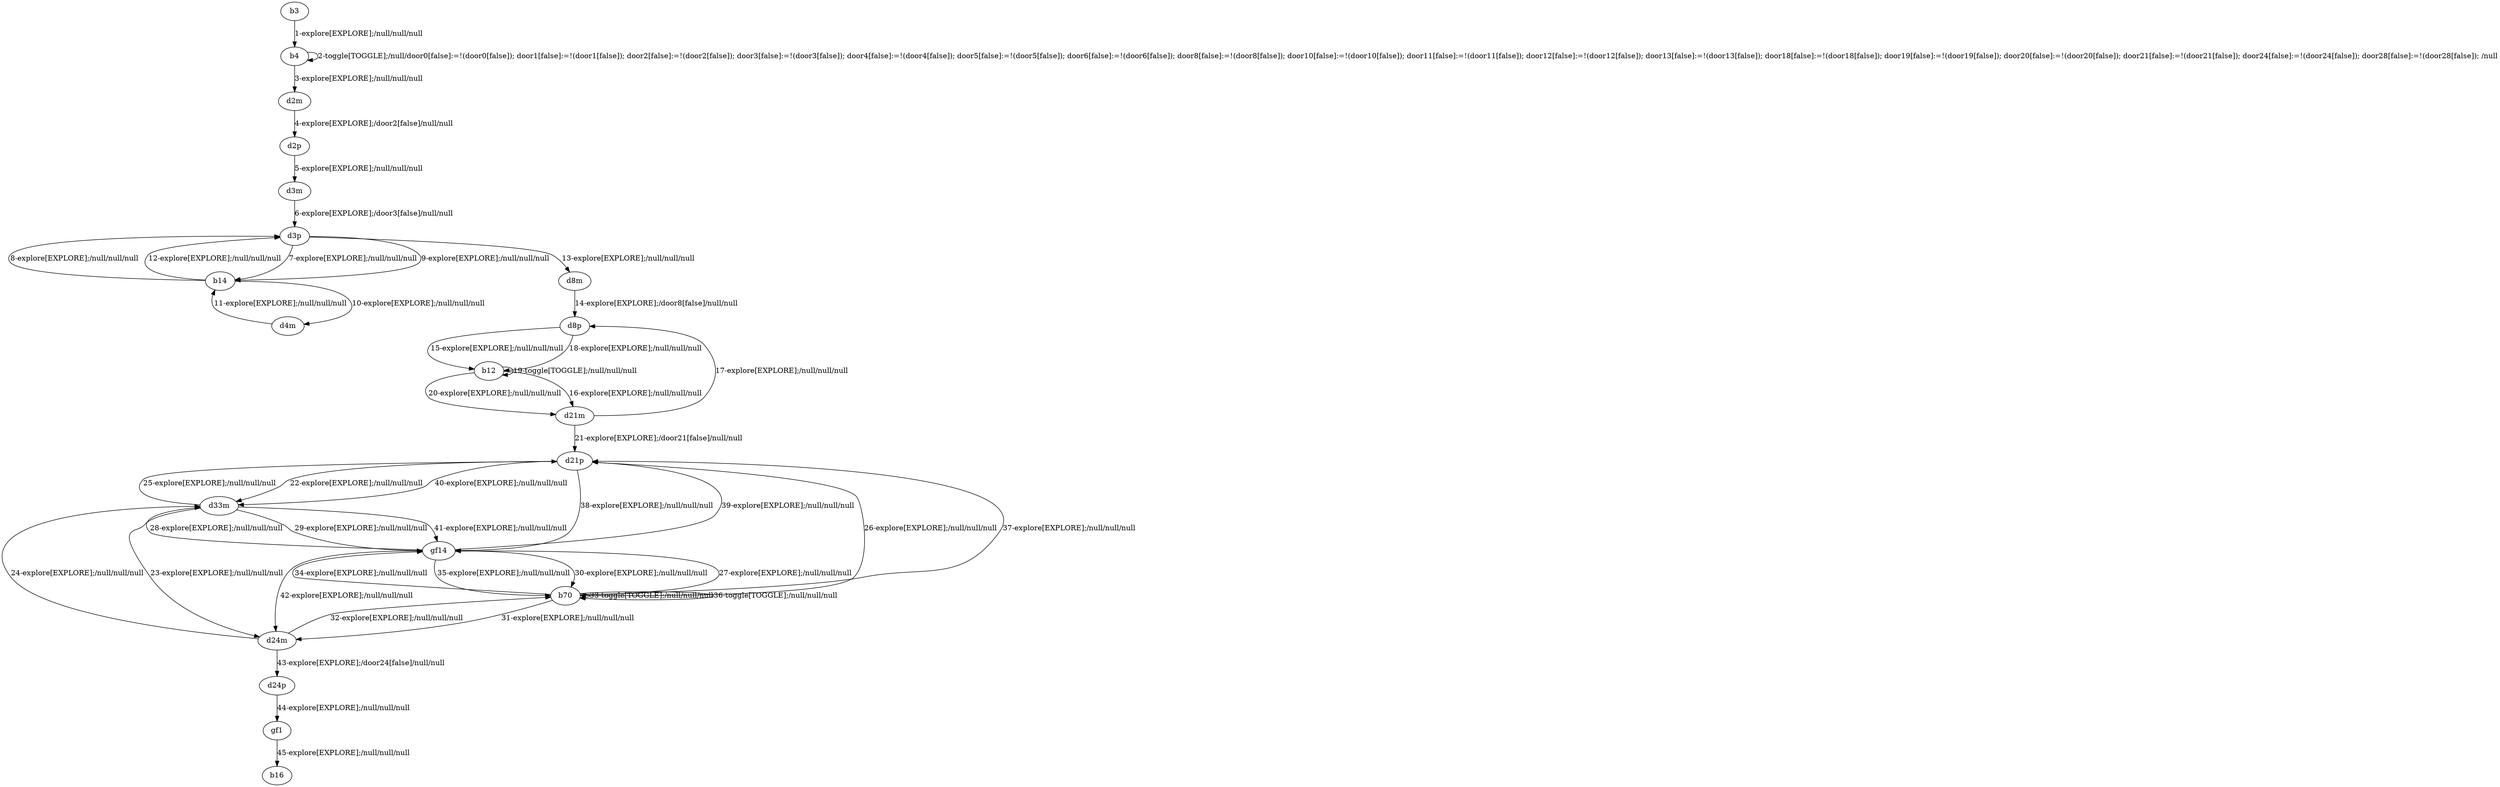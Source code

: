# Total number of goals covered by this test: 2
# d24p --> gf1
# gf1 --> b16

digraph g {
"b3" -> "b4" [label = "1-explore[EXPLORE];/null/null/null"];
"b4" -> "b4" [label = "2-toggle[TOGGLE];/null/door0[false]:=!(door0[false]); door1[false]:=!(door1[false]); door2[false]:=!(door2[false]); door3[false]:=!(door3[false]); door4[false]:=!(door4[false]); door5[false]:=!(door5[false]); door6[false]:=!(door6[false]); door8[false]:=!(door8[false]); door10[false]:=!(door10[false]); door11[false]:=!(door11[false]); door12[false]:=!(door12[false]); door13[false]:=!(door13[false]); door18[false]:=!(door18[false]); door19[false]:=!(door19[false]); door20[false]:=!(door20[false]); door21[false]:=!(door21[false]); door24[false]:=!(door24[false]); door28[false]:=!(door28[false]); /null"];
"b4" -> "d2m" [label = "3-explore[EXPLORE];/null/null/null"];
"d2m" -> "d2p" [label = "4-explore[EXPLORE];/door2[false]/null/null"];
"d2p" -> "d3m" [label = "5-explore[EXPLORE];/null/null/null"];
"d3m" -> "d3p" [label = "6-explore[EXPLORE];/door3[false]/null/null"];
"d3p" -> "b14" [label = "7-explore[EXPLORE];/null/null/null"];
"b14" -> "d3p" [label = "8-explore[EXPLORE];/null/null/null"];
"d3p" -> "b14" [label = "9-explore[EXPLORE];/null/null/null"];
"b14" -> "d4m" [label = "10-explore[EXPLORE];/null/null/null"];
"d4m" -> "b14" [label = "11-explore[EXPLORE];/null/null/null"];
"b14" -> "d3p" [label = "12-explore[EXPLORE];/null/null/null"];
"d3p" -> "d8m" [label = "13-explore[EXPLORE];/null/null/null"];
"d8m" -> "d8p" [label = "14-explore[EXPLORE];/door8[false]/null/null"];
"d8p" -> "b12" [label = "15-explore[EXPLORE];/null/null/null"];
"b12" -> "d21m" [label = "16-explore[EXPLORE];/null/null/null"];
"d21m" -> "d8p" [label = "17-explore[EXPLORE];/null/null/null"];
"d8p" -> "b12" [label = "18-explore[EXPLORE];/null/null/null"];
"b12" -> "b12" [label = "19-toggle[TOGGLE];/null/null/null"];
"b12" -> "d21m" [label = "20-explore[EXPLORE];/null/null/null"];
"d21m" -> "d21p" [label = "21-explore[EXPLORE];/door21[false]/null/null"];
"d21p" -> "d33m" [label = "22-explore[EXPLORE];/null/null/null"];
"d33m" -> "d24m" [label = "23-explore[EXPLORE];/null/null/null"];
"d24m" -> "d33m" [label = "24-explore[EXPLORE];/null/null/null"];
"d33m" -> "d21p" [label = "25-explore[EXPLORE];/null/null/null"];
"d21p" -> "b70" [label = "26-explore[EXPLORE];/null/null/null"];
"b70" -> "gf14" [label = "27-explore[EXPLORE];/null/null/null"];
"gf14" -> "d33m" [label = "28-explore[EXPLORE];/null/null/null"];
"d33m" -> "gf14" [label = "29-explore[EXPLORE];/null/null/null"];
"gf14" -> "b70" [label = "30-explore[EXPLORE];/null/null/null"];
"b70" -> "d24m" [label = "31-explore[EXPLORE];/null/null/null"];
"d24m" -> "b70" [label = "32-explore[EXPLORE];/null/null/null"];
"b70" -> "b70" [label = "33-toggle[TOGGLE];/null/null/null"];
"b70" -> "gf14" [label = "34-explore[EXPLORE];/null/null/null"];
"gf14" -> "b70" [label = "35-explore[EXPLORE];/null/null/null"];
"b70" -> "b70" [label = "36-toggle[TOGGLE];/null/null/null"];
"b70" -> "d21p" [label = "37-explore[EXPLORE];/null/null/null"];
"d21p" -> "gf14" [label = "38-explore[EXPLORE];/null/null/null"];
"gf14" -> "d21p" [label = "39-explore[EXPLORE];/null/null/null"];
"d21p" -> "d33m" [label = "40-explore[EXPLORE];/null/null/null"];
"d33m" -> "gf14" [label = "41-explore[EXPLORE];/null/null/null"];
"gf14" -> "d24m" [label = "42-explore[EXPLORE];/null/null/null"];
"d24m" -> "d24p" [label = "43-explore[EXPLORE];/door24[false]/null/null"];
"d24p" -> "gf1" [label = "44-explore[EXPLORE];/null/null/null"];
"gf1" -> "b16" [label = "45-explore[EXPLORE];/null/null/null"];
}